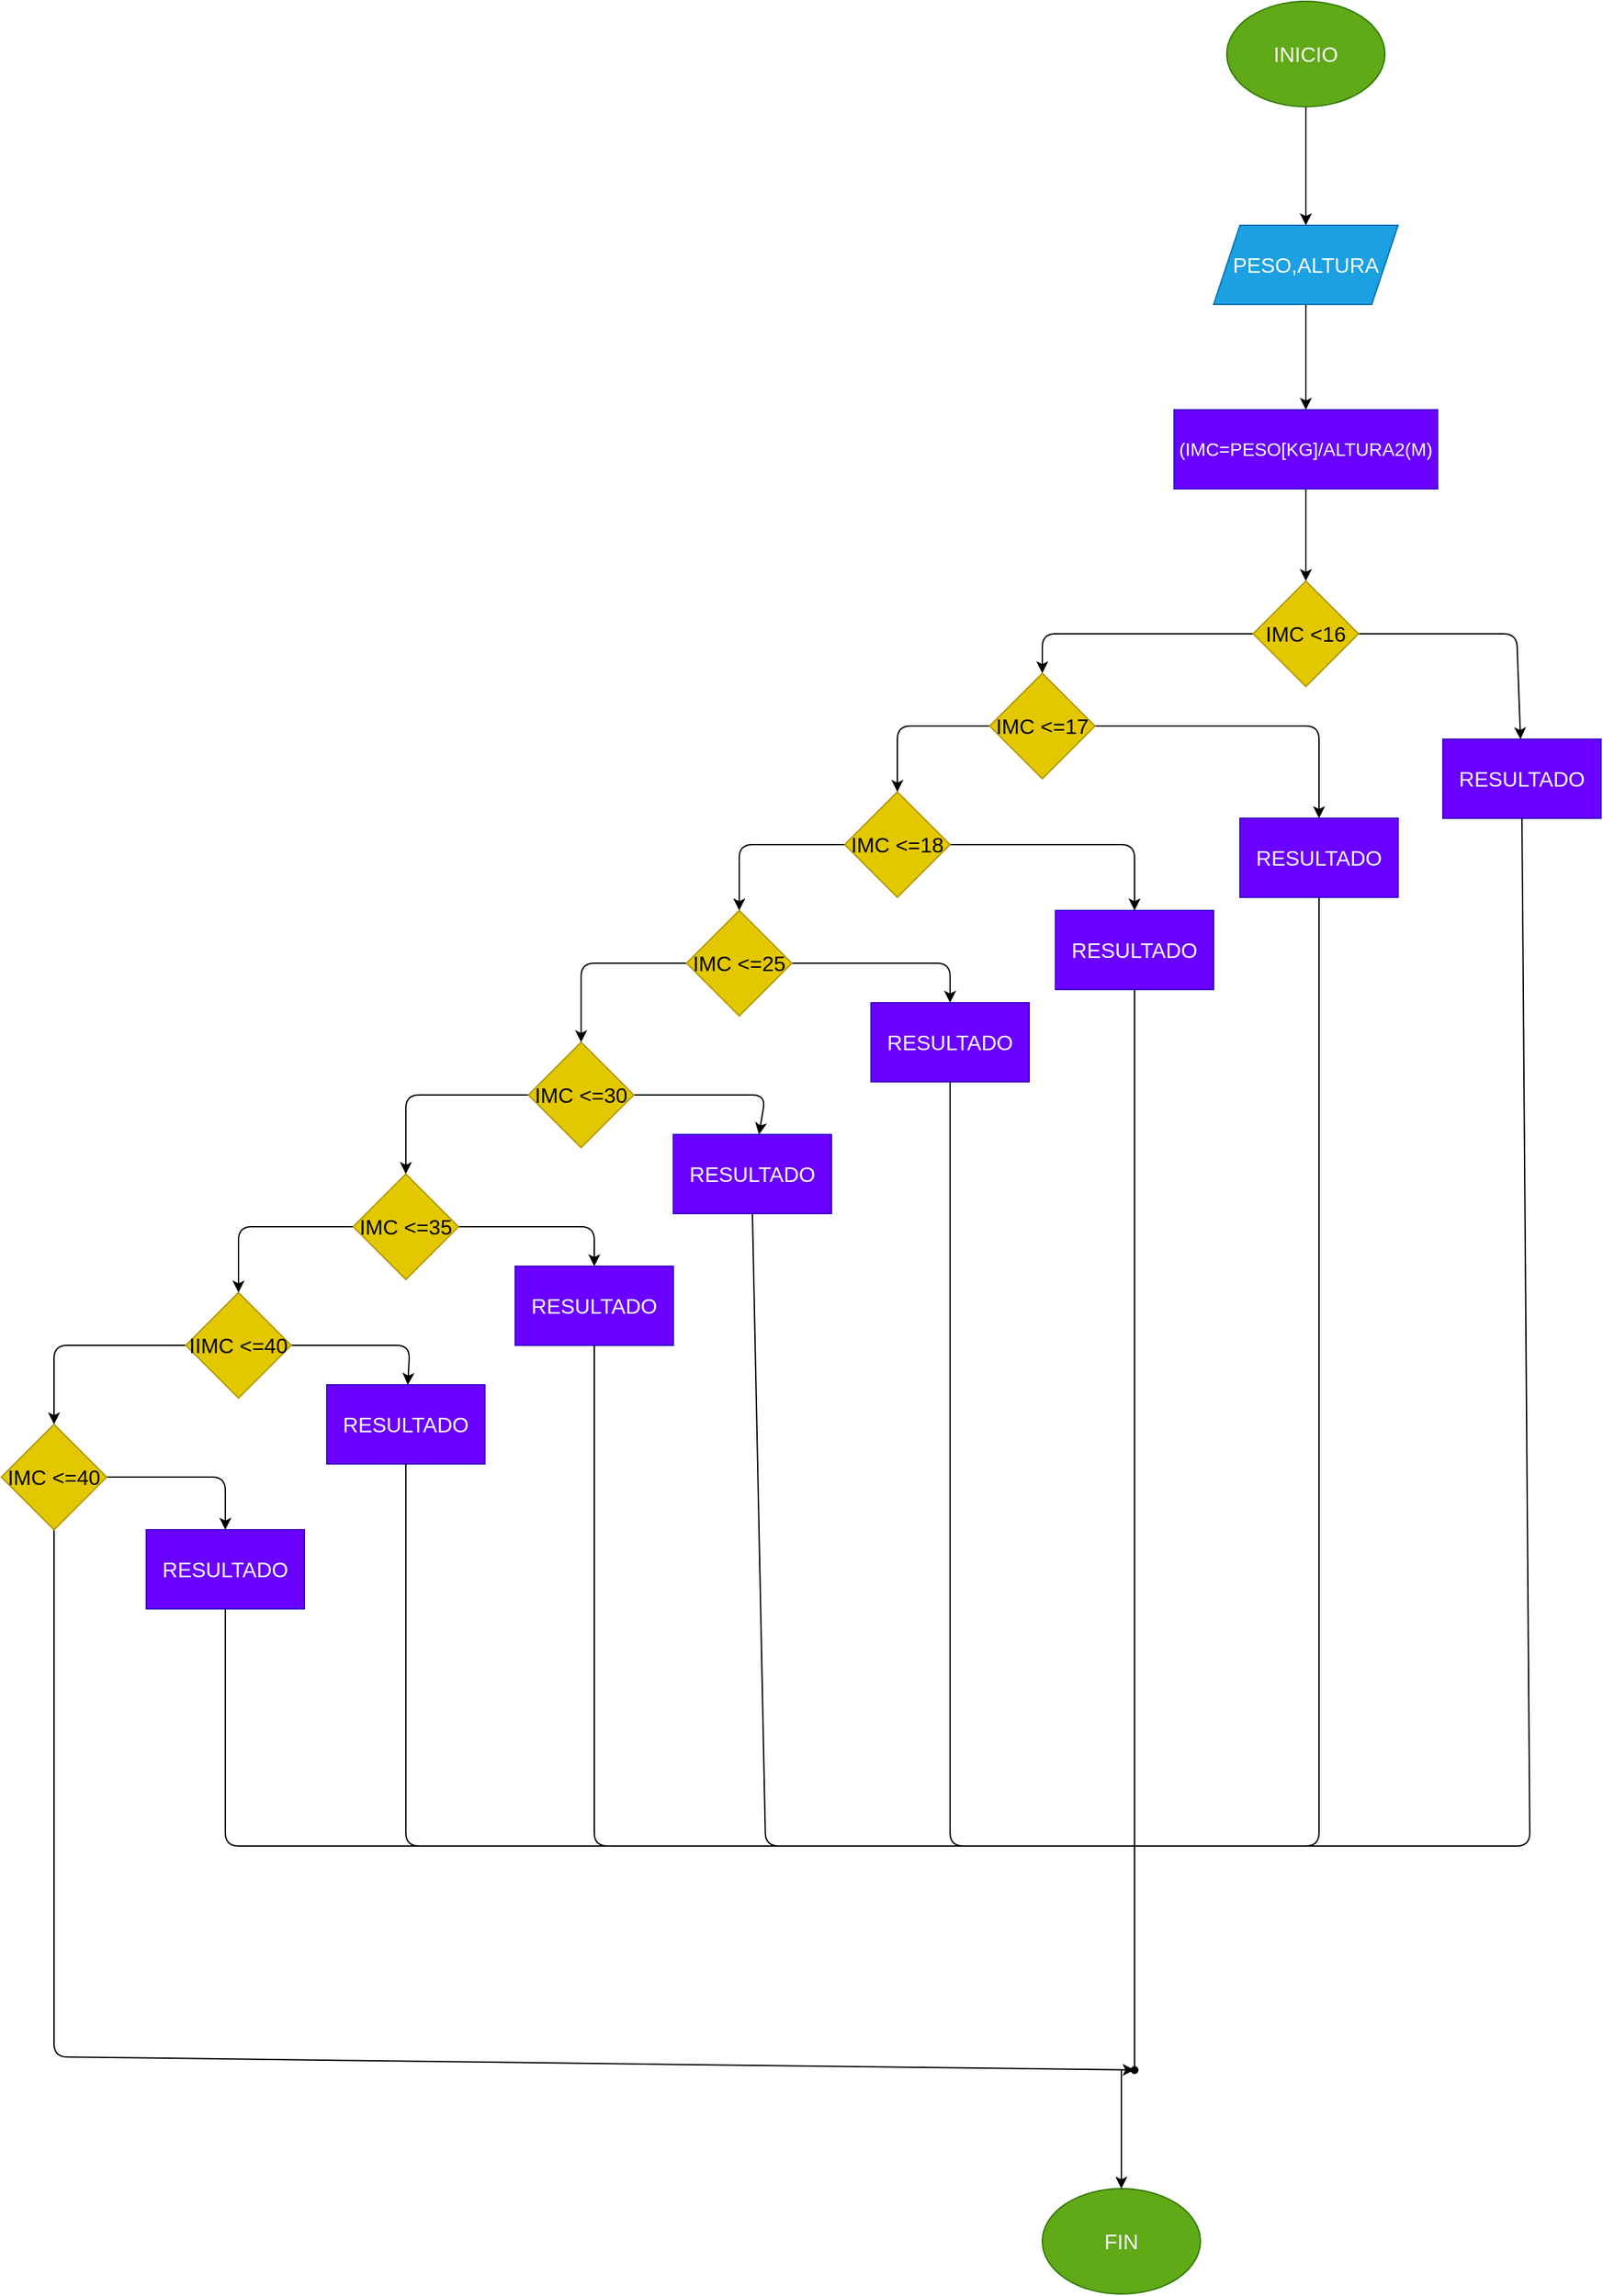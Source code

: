 <mxfile>
    <diagram id="essTlcMnFXd5hGS4-LtG" name="Página-1">
        <mxGraphModel dx="1773" dy="659" grid="1" gridSize="10" guides="1" tooltips="1" connect="1" arrows="1" fold="1" page="1" pageScale="1" pageWidth="827" pageHeight="1169" math="0" shadow="0">
            <root>
                <mxCell id="0"/>
                <mxCell id="1" parent="0"/>
                <mxCell id="4" value="" style="edgeStyle=none;html=1;fontSize=18;" parent="1" source="2" target="3" edge="1">
                    <mxGeometry relative="1" as="geometry"/>
                </mxCell>
                <mxCell id="2" value="&lt;font size=&quot;3&quot;&gt;INICIO&lt;/font&gt;" style="ellipse;whiteSpace=wrap;html=1;fillColor=#60a917;fontColor=#ffffff;strokeColor=#2D7600;" parent="1" vertex="1">
                    <mxGeometry x="250" y="30" width="120" height="80" as="geometry"/>
                </mxCell>
                <mxCell id="6" value="" style="edgeStyle=none;html=1;fontSize=14;" parent="1" source="3" target="5" edge="1">
                    <mxGeometry relative="1" as="geometry"/>
                </mxCell>
                <mxCell id="3" value="&lt;font size=&quot;3&quot;&gt;PESO,ALTURA&lt;/font&gt;" style="shape=parallelogram;perimeter=parallelogramPerimeter;whiteSpace=wrap;html=1;fixedSize=1;fillColor=#1ba1e2;fontColor=#ffffff;strokeColor=#006EAF;" parent="1" vertex="1">
                    <mxGeometry x="240" y="200" width="140" height="60" as="geometry"/>
                </mxCell>
                <mxCell id="9" value="" style="edgeStyle=none;html=1;fontSize=14;" parent="1" source="5" target="8" edge="1">
                    <mxGeometry relative="1" as="geometry"/>
                </mxCell>
                <mxCell id="5" value="&lt;font style=&quot;font-size: 14px;&quot;&gt;(IMC=PESO[KG]/ALTURA2(M)&lt;/font&gt;" style="whiteSpace=wrap;html=1;fillColor=#6a00ff;fontColor=#ffffff;strokeColor=#3700CC;" parent="1" vertex="1">
                    <mxGeometry x="210" y="340" width="200" height="60" as="geometry"/>
                </mxCell>
                <mxCell id="11" value="" style="edgeStyle=none;html=1;fontSize=14;" parent="1" source="8" target="10" edge="1">
                    <mxGeometry relative="1" as="geometry">
                        <Array as="points">
                            <mxPoint x="110" y="510"/>
                        </Array>
                    </mxGeometry>
                </mxCell>
                <mxCell id="13" value="" style="edgeStyle=none;html=1;fontSize=14;" parent="1" source="8" target="12" edge="1">
                    <mxGeometry relative="1" as="geometry">
                        <Array as="points">
                            <mxPoint x="470" y="510"/>
                        </Array>
                    </mxGeometry>
                </mxCell>
                <mxCell id="8" value="&lt;font size=&quot;3&quot;&gt;IMC &amp;lt;16&lt;/font&gt;" style="rhombus;whiteSpace=wrap;html=1;fillColor=#e3c800;fontColor=#000000;strokeColor=#B09500;" parent="1" vertex="1">
                    <mxGeometry x="270" y="470" width="80" height="80" as="geometry"/>
                </mxCell>
                <mxCell id="15" value="" style="edgeStyle=none;html=1;fontSize=14;" parent="1" source="10" target="14" edge="1">
                    <mxGeometry relative="1" as="geometry">
                        <Array as="points">
                            <mxPoint x="320" y="580"/>
                        </Array>
                    </mxGeometry>
                </mxCell>
                <mxCell id="17" value="" style="edgeStyle=none;html=1;fontSize=14;" parent="1" source="10" target="16" edge="1">
                    <mxGeometry relative="1" as="geometry">
                        <Array as="points">
                            <mxPoint y="580"/>
                        </Array>
                    </mxGeometry>
                </mxCell>
                <mxCell id="10" value="&lt;font size=&quot;3&quot;&gt;IMC &amp;lt;=17&lt;/font&gt;" style="rhombus;whiteSpace=wrap;html=1;fillColor=#e3c800;fontColor=#000000;strokeColor=#B09500;" parent="1" vertex="1">
                    <mxGeometry x="70" y="540" width="80" height="80" as="geometry"/>
                </mxCell>
                <mxCell id="12" value="&lt;font size=&quot;3&quot;&gt;RESULTADO&lt;br&gt;&lt;/font&gt;" style="whiteSpace=wrap;html=1;fillColor=#6a00ff;fontColor=#ffffff;strokeColor=#3700CC;" parent="1" vertex="1">
                    <mxGeometry x="414" y="590" width="120" height="60" as="geometry"/>
                </mxCell>
                <mxCell id="14" value="&lt;font size=&quot;3&quot;&gt;RESULTADO&lt;/font&gt;" style="whiteSpace=wrap;html=1;fillColor=#6a00ff;fontColor=#ffffff;strokeColor=#3700CC;" parent="1" vertex="1">
                    <mxGeometry x="260" y="650" width="120" height="60" as="geometry"/>
                </mxCell>
                <mxCell id="21" value="" style="edgeStyle=none;html=1;fontSize=14;" parent="1" source="16" target="20" edge="1">
                    <mxGeometry relative="1" as="geometry">
                        <Array as="points">
                            <mxPoint x="-120" y="670"/>
                        </Array>
                    </mxGeometry>
                </mxCell>
                <mxCell id="47" value="" style="edgeStyle=none;html=1;fontSize=14;" parent="1" source="16" target="46" edge="1">
                    <mxGeometry relative="1" as="geometry">
                        <Array as="points">
                            <mxPoint x="180" y="670"/>
                        </Array>
                    </mxGeometry>
                </mxCell>
                <mxCell id="16" value="&lt;font size=&quot;3&quot;&gt;IMC &amp;lt;=18&lt;/font&gt;" style="rhombus;whiteSpace=wrap;html=1;fillColor=#e3c800;fontColor=#000000;strokeColor=#B09500;" parent="1" vertex="1">
                    <mxGeometry x="-40" y="630" width="80" height="80" as="geometry"/>
                </mxCell>
                <mxCell id="23" value="" style="edgeStyle=none;html=1;fontSize=14;" parent="1" source="20" target="22" edge="1">
                    <mxGeometry relative="1" as="geometry">
                        <Array as="points">
                            <mxPoint x="-240" y="760"/>
                        </Array>
                    </mxGeometry>
                </mxCell>
                <mxCell id="49" value="" style="edgeStyle=none;html=1;fontSize=14;" parent="1" source="20" target="48" edge="1">
                    <mxGeometry relative="1" as="geometry">
                        <Array as="points">
                            <mxPoint x="40" y="760"/>
                        </Array>
                    </mxGeometry>
                </mxCell>
                <mxCell id="20" value="&lt;font size=&quot;3&quot;&gt;IMC &amp;lt;=25&lt;/font&gt;" style="rhombus;whiteSpace=wrap;html=1;fillColor=#e3c800;fontColor=#000000;strokeColor=#B09500;" parent="1" vertex="1">
                    <mxGeometry x="-160" y="720" width="80" height="80" as="geometry"/>
                </mxCell>
                <mxCell id="25" value="" style="edgeStyle=none;html=1;fontSize=14;" parent="1" source="22" target="24" edge="1">
                    <mxGeometry relative="1" as="geometry">
                        <Array as="points">
                            <mxPoint x="-373" y="860"/>
                        </Array>
                    </mxGeometry>
                </mxCell>
                <mxCell id="45" value="" style="edgeStyle=none;html=1;fontSize=14;" parent="1" source="22" target="44" edge="1">
                    <mxGeometry relative="1" as="geometry">
                        <Array as="points">
                            <mxPoint x="-130" y="860"/>
                            <mxPoint x="-100" y="860"/>
                        </Array>
                    </mxGeometry>
                </mxCell>
                <mxCell id="22" value="&lt;font size=&quot;3&quot;&gt;IMC &amp;lt;=30&lt;/font&gt;" style="rhombus;whiteSpace=wrap;html=1;fillColor=#e3c800;fontColor=#000000;strokeColor=#B09500;" parent="1" vertex="1">
                    <mxGeometry x="-280" y="820" width="80" height="80" as="geometry"/>
                </mxCell>
                <mxCell id="28" value="" style="edgeStyle=none;html=1;fontSize=14;" parent="1" source="24" target="27" edge="1">
                    <mxGeometry relative="1" as="geometry">
                        <Array as="points">
                            <mxPoint x="-500" y="960"/>
                        </Array>
                    </mxGeometry>
                </mxCell>
                <mxCell id="51" value="" style="edgeStyle=none;html=1;fontSize=14;" parent="1" source="24" target="50" edge="1">
                    <mxGeometry relative="1" as="geometry">
                        <Array as="points">
                            <mxPoint x="-230" y="960"/>
                        </Array>
                    </mxGeometry>
                </mxCell>
                <mxCell id="24" value="&lt;font size=&quot;3&quot;&gt;IMC &amp;lt;=35&lt;/font&gt;" style="rhombus;whiteSpace=wrap;html=1;fillColor=#e3c800;fontColor=#000000;strokeColor=#B09500;" parent="1" vertex="1">
                    <mxGeometry x="-413" y="920" width="80" height="80" as="geometry"/>
                </mxCell>
                <mxCell id="30" value="" style="edgeStyle=none;html=1;fontSize=14;" parent="1" source="27" target="29" edge="1">
                    <mxGeometry relative="1" as="geometry">
                        <Array as="points">
                            <mxPoint x="-640" y="1050"/>
                        </Array>
                    </mxGeometry>
                </mxCell>
                <mxCell id="53" value="" style="edgeStyle=none;html=1;fontSize=14;" parent="1" source="27" target="52" edge="1">
                    <mxGeometry relative="1" as="geometry">
                        <Array as="points">
                            <mxPoint x="-370" y="1050"/>
                        </Array>
                    </mxGeometry>
                </mxCell>
                <mxCell id="27" value="&lt;font size=&quot;3&quot;&gt;IIMC &amp;lt;=40&lt;/font&gt;" style="rhombus;whiteSpace=wrap;html=1;fillColor=#e3c800;fontColor=#000000;strokeColor=#B09500;" parent="1" vertex="1">
                    <mxGeometry x="-540" y="1010" width="80" height="80" as="geometry"/>
                </mxCell>
                <mxCell id="55" value="" style="edgeStyle=none;html=1;fontSize=14;" parent="1" source="29" target="54" edge="1">
                    <mxGeometry relative="1" as="geometry">
                        <Array as="points">
                            <mxPoint x="-510" y="1150"/>
                        </Array>
                    </mxGeometry>
                </mxCell>
                <mxCell id="57" value="" style="edgeStyle=none;html=1;fontSize=14;" parent="1" source="29" target="56" edge="1">
                    <mxGeometry relative="1" as="geometry">
                        <Array as="points">
                            <mxPoint x="-640" y="1480"/>
                            <mxPoint x="-640" y="1590"/>
                        </Array>
                    </mxGeometry>
                </mxCell>
                <mxCell id="29" value="&lt;font size=&quot;3&quot;&gt;IMC &amp;lt;=40&lt;/font&gt;" style="rhombus;whiteSpace=wrap;html=1;fillColor=#e3c800;fontColor=#000000;strokeColor=#B09500;" parent="1" vertex="1">
                    <mxGeometry x="-680" y="1110" width="80" height="80" as="geometry"/>
                </mxCell>
                <mxCell id="44" value="&lt;font size=&quot;3&quot;&gt;RESULTADO&lt;/font&gt;" style="whiteSpace=wrap;html=1;fillColor=#6a00ff;fontColor=#ffffff;strokeColor=#3700CC;" parent="1" vertex="1">
                    <mxGeometry x="-170" y="890" width="120" height="60" as="geometry"/>
                </mxCell>
                <mxCell id="46" value="&lt;font size=&quot;3&quot;&gt;RESULTADO&lt;/font&gt;" style="whiteSpace=wrap;html=1;fillColor=#6a00ff;fontColor=#ffffff;strokeColor=#3700CC;" parent="1" vertex="1">
                    <mxGeometry x="120" y="720" width="120" height="60" as="geometry"/>
                </mxCell>
                <mxCell id="48" value="&lt;font size=&quot;3&quot;&gt;RESULTADO&lt;/font&gt;" style="whiteSpace=wrap;html=1;fillColor=#6a00ff;fontColor=#ffffff;strokeColor=#3700CC;" parent="1" vertex="1">
                    <mxGeometry x="-20" y="790" width="120" height="60" as="geometry"/>
                </mxCell>
                <mxCell id="50" value="&lt;font size=&quot;3&quot;&gt;RESULTADO&lt;/font&gt;" style="whiteSpace=wrap;html=1;fillColor=#6a00ff;fontColor=#ffffff;strokeColor=#3700CC;" parent="1" vertex="1">
                    <mxGeometry x="-290" y="990" width="120" height="60" as="geometry"/>
                </mxCell>
                <mxCell id="52" value="&lt;font size=&quot;3&quot;&gt;RESULTADO&lt;/font&gt;" style="whiteSpace=wrap;html=1;fillColor=#6a00ff;fontColor=#ffffff;strokeColor=#3700CC;" parent="1" vertex="1">
                    <mxGeometry x="-433" y="1080" width="120" height="60" as="geometry"/>
                </mxCell>
                <mxCell id="54" value="&lt;font size=&quot;3&quot;&gt;RESULTADO&lt;/font&gt;" style="whiteSpace=wrap;html=1;fillColor=#6a00ff;fontColor=#ffffff;strokeColor=#3700CC;" parent="1" vertex="1">
                    <mxGeometry x="-570" y="1190" width="120" height="60" as="geometry"/>
                </mxCell>
                <mxCell id="60" value="" style="endArrow=none;html=1;fontSize=14;entryX=0.5;entryY=1;entryDx=0;entryDy=0;" parent="1" target="12" edge="1">
                    <mxGeometry width="50" height="50" relative="1" as="geometry">
                        <mxPoint x="200" y="1430" as="sourcePoint"/>
                        <mxPoint x="480" y="720" as="targetPoint"/>
                        <Array as="points">
                            <mxPoint x="480" y="1430"/>
                        </Array>
                    </mxGeometry>
                </mxCell>
                <mxCell id="61" value="" style="endArrow=none;html=1;fontSize=14;entryX=0.5;entryY=1;entryDx=0;entryDy=0;" parent="1" target="14" edge="1">
                    <mxGeometry width="50" height="50" relative="1" as="geometry">
                        <mxPoint x="180" y="1430" as="sourcePoint"/>
                        <mxPoint x="320" y="760" as="targetPoint"/>
                        <Array as="points">
                            <mxPoint x="320" y="1430"/>
                        </Array>
                    </mxGeometry>
                </mxCell>
                <mxCell id="62" value="" style="endArrow=none;html=1;fontSize=14;entryX=0.5;entryY=1;entryDx=0;entryDy=0;startArrow=none;" parent="1" source="56" target="46" edge="1">
                    <mxGeometry width="50" height="50" relative="1" as="geometry">
                        <mxPoint x="180" y="1600" as="sourcePoint"/>
                        <mxPoint x="190" y="830" as="targetPoint"/>
                    </mxGeometry>
                </mxCell>
                <mxCell id="64" value="" style="endArrow=none;html=1;fontSize=14;entryX=0.5;entryY=1;entryDx=0;entryDy=0;" parent="1" target="44" edge="1">
                    <mxGeometry width="50" height="50" relative="1" as="geometry">
                        <mxPoint x="180" y="1430" as="sourcePoint"/>
                        <mxPoint x="-100" y="1000" as="targetPoint"/>
                        <Array as="points">
                            <mxPoint x="-100" y="1430"/>
                        </Array>
                    </mxGeometry>
                </mxCell>
                <mxCell id="65" value="" style="endArrow=none;html=1;fontSize=14;entryX=0.5;entryY=1;entryDx=0;entryDy=0;" parent="1" target="48" edge="1">
                    <mxGeometry width="50" height="50" relative="1" as="geometry">
                        <mxPoint x="180" y="1430" as="sourcePoint"/>
                        <mxPoint x="40" y="920" as="targetPoint"/>
                        <Array as="points">
                            <mxPoint x="40" y="1430"/>
                        </Array>
                    </mxGeometry>
                </mxCell>
                <mxCell id="66" value="" style="endArrow=none;html=1;fontSize=14;entryX=0.5;entryY=1;entryDx=0;entryDy=0;" parent="1" target="50" edge="1">
                    <mxGeometry width="50" height="50" relative="1" as="geometry">
                        <mxPoint x="180" y="1430" as="sourcePoint"/>
                        <mxPoint x="-220" y="1100" as="targetPoint"/>
                        <Array as="points">
                            <mxPoint x="-230" y="1430"/>
                        </Array>
                    </mxGeometry>
                </mxCell>
                <mxCell id="67" value="" style="endArrow=none;html=1;fontSize=14;entryX=0.5;entryY=1;entryDx=0;entryDy=0;" parent="1" target="52" edge="1">
                    <mxGeometry width="50" height="50" relative="1" as="geometry">
                        <mxPoint x="180" y="1430" as="sourcePoint"/>
                        <mxPoint x="-363" y="1195" as="targetPoint"/>
                        <Array as="points">
                            <mxPoint x="-373" y="1430"/>
                        </Array>
                    </mxGeometry>
                </mxCell>
                <mxCell id="68" value="" style="endArrow=none;html=1;fontSize=14;entryX=0.5;entryY=1;entryDx=0;entryDy=0;" parent="1" target="54" edge="1">
                    <mxGeometry width="50" height="50" relative="1" as="geometry">
                        <mxPoint x="190" y="1430" as="sourcePoint"/>
                        <mxPoint x="-510" y="1300" as="targetPoint"/>
                        <Array as="points">
                            <mxPoint x="-510" y="1430"/>
                        </Array>
                    </mxGeometry>
                </mxCell>
                <mxCell id="69" value="" style="endArrow=none;html=1;fontSize=14;entryDx=0;entryDy=0;" parent="1" target="56" edge="1">
                    <mxGeometry width="50" height="50" relative="1" as="geometry">
                        <mxPoint x="180" y="1600" as="sourcePoint"/>
                        <mxPoint x="180" y="780" as="targetPoint"/>
                    </mxGeometry>
                </mxCell>
                <mxCell id="56" value="" style="shape=waypoint;sketch=0;size=6;pointerEvents=1;points=[];fillColor=default;resizable=0;rotatable=0;perimeter=centerPerimeter;snapToPoint=1;" parent="1" vertex="1">
                    <mxGeometry x="170" y="1590" width="20" height="20" as="geometry"/>
                </mxCell>
                <mxCell id="72" value="&lt;font size=&quot;3&quot;&gt;FIN&lt;/font&gt;" style="ellipse;whiteSpace=wrap;html=1;sketch=0;fillColor=#60a917;fontColor=#ffffff;strokeColor=#2D7600;" vertex="1" parent="1">
                    <mxGeometry x="110" y="1690" width="120" height="80" as="geometry"/>
                </mxCell>
                <mxCell id="73" value="" style="endArrow=classic;html=1;fontSize=18;entryX=0.5;entryY=0;entryDx=0;entryDy=0;" edge="1" parent="1" target="72">
                    <mxGeometry width="50" height="50" relative="1" as="geometry">
                        <mxPoint x="170" y="1600" as="sourcePoint"/>
                        <mxPoint x="250" y="1660" as="targetPoint"/>
                    </mxGeometry>
                </mxCell>
            </root>
        </mxGraphModel>
    </diagram>
</mxfile>